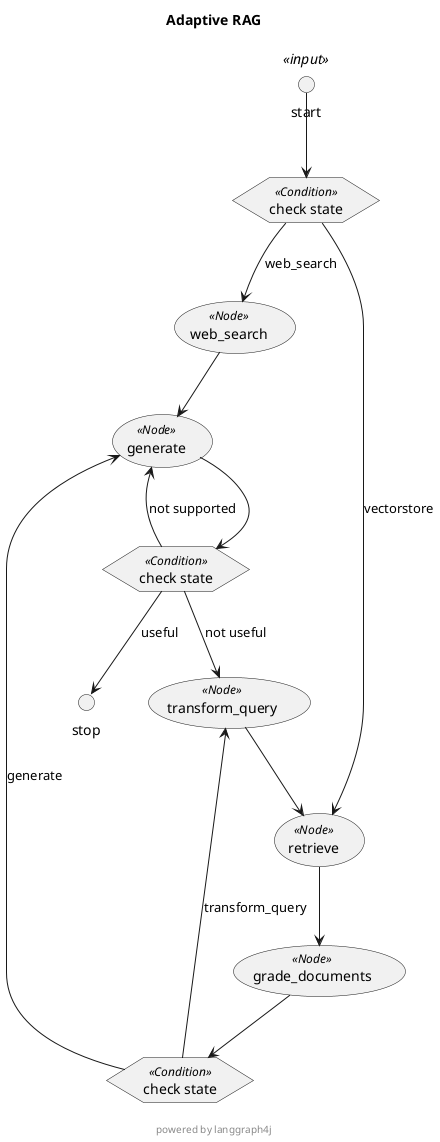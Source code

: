 @startuml Adaptive_RAG
skinparam usecaseFontSize 14
skinparam usecaseStereotypeFontSize 12
skinparam hexagonFontSize 14
skinparam hexagonStereotypeFontSize 12
title "Adaptive RAG"
footer

powered by langgraph4j
end footer
circle start<<input>> as __START__
circle stop as __END__
usecase "web_search"<<Node>>
usecase "retrieve"<<Node>>
usecase "generate"<<Node>>
usecase "grade_documents"<<Node>>
usecase "transform_query"<<Node>>
hexagon "check state" as condition1<<Condition>>
hexagon "check state" as condition2<<Condition>>
hexagon "check state" as startcondition<<Condition>>
"__START__" -down-> "startcondition"
"startcondition" -down-> "web_search": "web_search"
'"__START__" -down-> "web_search": "web_search"
"startcondition" -down-> "retrieve": "vectorstore"
'"__START__" -down-> "retrieve": "vectorstore"
"web_search" -down-> "generate"
"retrieve" -down-> "grade_documents"
"generate" -down-> "condition1"
"condition1" -down-> "generate": "not supported"
'"generate" -down-> "generate": "not supported"
"condition1" -down-> "transform_query": "not useful"
'"generate" -down-> "transform_query": "not useful"
"condition1" -down-> "__END__": "useful"
'"generate" -down-> "__END__": "useful"
"grade_documents" -down-> "condition2"
"condition2" -down-> "transform_query": "transform_query"
'"grade_documents" -down-> "transform_query": "transform_query"
"condition2" -down-> "generate": "generate"
'"grade_documents" -down-> "generate": "generate"
"transform_query" -down-> "retrieve"
@enduml
